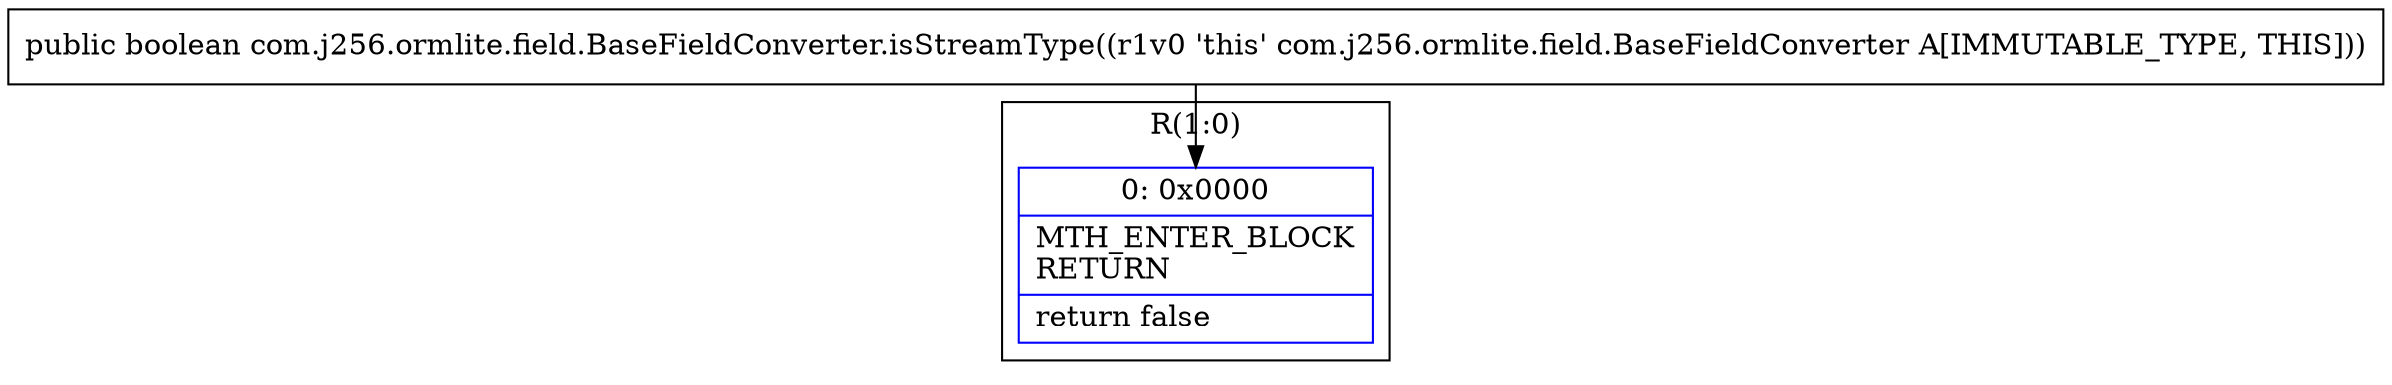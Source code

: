 digraph "CFG forcom.j256.ormlite.field.BaseFieldConverter.isStreamType()Z" {
subgraph cluster_Region_290190875 {
label = "R(1:0)";
node [shape=record,color=blue];
Node_0 [shape=record,label="{0\:\ 0x0000|MTH_ENTER_BLOCK\lRETURN\l|return false\l}"];
}
MethodNode[shape=record,label="{public boolean com.j256.ormlite.field.BaseFieldConverter.isStreamType((r1v0 'this' com.j256.ormlite.field.BaseFieldConverter A[IMMUTABLE_TYPE, THIS])) }"];
MethodNode -> Node_0;
}

